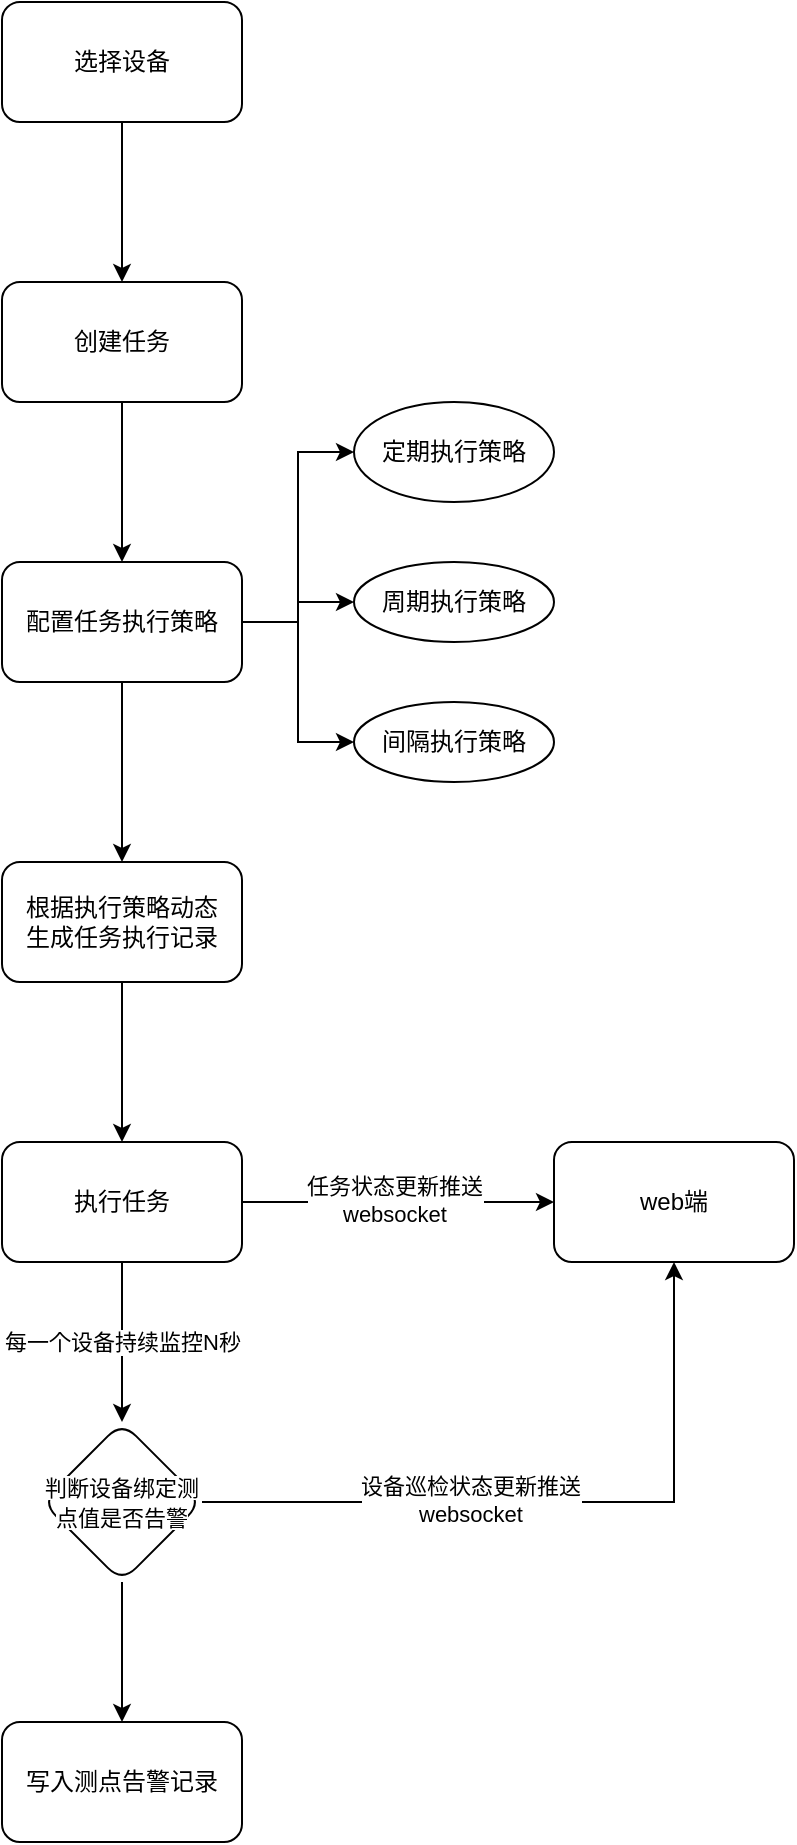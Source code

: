 <mxfile version="20.2.2" type="github">
  <diagram id="w0403fBSO4ZVD5nSPQlh" name="第 1 页">
    <mxGraphModel dx="932" dy="506" grid="1" gridSize="10" guides="1" tooltips="1" connect="1" arrows="1" fold="1" page="1" pageScale="1" pageWidth="827" pageHeight="1169" math="0" shadow="0">
      <root>
        <mxCell id="0" />
        <mxCell id="1" parent="0" />
        <mxCell id="2cQzLXGR86g6uBBES96R-3" value="" style="edgeStyle=orthogonalEdgeStyle;rounded=0;orthogonalLoop=1;jettySize=auto;html=1;" parent="1" source="2cQzLXGR86g6uBBES96R-1" target="2cQzLXGR86g6uBBES96R-2" edge="1">
          <mxGeometry relative="1" as="geometry" />
        </mxCell>
        <mxCell id="2cQzLXGR86g6uBBES96R-1" value="选择设备" style="rounded=1;whiteSpace=wrap;html=1;" parent="1" vertex="1">
          <mxGeometry x="294" y="70" width="120" height="60" as="geometry" />
        </mxCell>
        <mxCell id="2cQzLXGR86g6uBBES96R-5" value="" style="edgeStyle=orthogonalEdgeStyle;rounded=0;orthogonalLoop=1;jettySize=auto;html=1;" parent="1" source="2cQzLXGR86g6uBBES96R-2" target="2cQzLXGR86g6uBBES96R-4" edge="1">
          <mxGeometry relative="1" as="geometry" />
        </mxCell>
        <mxCell id="2cQzLXGR86g6uBBES96R-2" value="创建任务" style="whiteSpace=wrap;html=1;rounded=1;" parent="1" vertex="1">
          <mxGeometry x="294" y="210" width="120" height="60" as="geometry" />
        </mxCell>
        <mxCell id="2cQzLXGR86g6uBBES96R-7" value="" style="edgeStyle=orthogonalEdgeStyle;rounded=0;orthogonalLoop=1;jettySize=auto;html=1;" parent="1" source="2cQzLXGR86g6uBBES96R-4" target="2cQzLXGR86g6uBBES96R-6" edge="1">
          <mxGeometry relative="1" as="geometry" />
        </mxCell>
        <mxCell id="2cQzLXGR86g6uBBES96R-14" value="" style="edgeStyle=orthogonalEdgeStyle;rounded=0;orthogonalLoop=1;jettySize=auto;html=1;entryX=0;entryY=0.5;entryDx=0;entryDy=0;" parent="1" source="2cQzLXGR86g6uBBES96R-4" target="2cQzLXGR86g6uBBES96R-13" edge="1">
          <mxGeometry relative="1" as="geometry" />
        </mxCell>
        <mxCell id="2cQzLXGR86g6uBBES96R-16" value="" style="edgeStyle=orthogonalEdgeStyle;rounded=0;orthogonalLoop=1;jettySize=auto;html=1;" parent="1" source="2cQzLXGR86g6uBBES96R-4" target="2cQzLXGR86g6uBBES96R-15" edge="1">
          <mxGeometry relative="1" as="geometry" />
        </mxCell>
        <mxCell id="2cQzLXGR86g6uBBES96R-18" value="" style="edgeStyle=orthogonalEdgeStyle;rounded=0;orthogonalLoop=1;jettySize=auto;html=1;entryX=0;entryY=0.5;entryDx=0;entryDy=0;" parent="1" source="2cQzLXGR86g6uBBES96R-4" target="2cQzLXGR86g6uBBES96R-17" edge="1">
          <mxGeometry relative="1" as="geometry" />
        </mxCell>
        <mxCell id="2cQzLXGR86g6uBBES96R-4" value="配置任务执行策略" style="whiteSpace=wrap;html=1;rounded=1;" parent="1" vertex="1">
          <mxGeometry x="294" y="350" width="120" height="60" as="geometry" />
        </mxCell>
        <mxCell id="2cQzLXGR86g6uBBES96R-9" value="" style="edgeStyle=orthogonalEdgeStyle;rounded=0;orthogonalLoop=1;jettySize=auto;html=1;exitX=1;exitY=0.5;exitDx=0;exitDy=0;" parent="1" source="2cQzLXGR86g6uBBES96R-10" target="2cQzLXGR86g6uBBES96R-8" edge="1">
          <mxGeometry relative="1" as="geometry" />
        </mxCell>
        <mxCell id="2cQzLXGR86g6uBBES96R-12" value="任务状态更新推送&lt;br&gt;websocket" style="edgeLabel;html=1;align=center;verticalAlign=middle;resizable=0;points=[];" parent="2cQzLXGR86g6uBBES96R-9" vertex="1" connectable="0">
          <mxGeometry x="-0.025" y="1" relative="1" as="geometry">
            <mxPoint as="offset" />
          </mxGeometry>
        </mxCell>
        <mxCell id="2cQzLXGR86g6uBBES96R-11" value="" style="edgeStyle=orthogonalEdgeStyle;rounded=0;orthogonalLoop=1;jettySize=auto;html=1;" parent="1" source="2cQzLXGR86g6uBBES96R-6" target="2cQzLXGR86g6uBBES96R-10" edge="1">
          <mxGeometry relative="1" as="geometry" />
        </mxCell>
        <mxCell id="2cQzLXGR86g6uBBES96R-6" value="根据执行策略动态&lt;br&gt;生成任务执行记录" style="whiteSpace=wrap;html=1;rounded=1;" parent="1" vertex="1">
          <mxGeometry x="294" y="500" width="120" height="60" as="geometry" />
        </mxCell>
        <mxCell id="2cQzLXGR86g6uBBES96R-8" value="web端" style="whiteSpace=wrap;html=1;rounded=1;" parent="1" vertex="1">
          <mxGeometry x="570" y="640" width="120" height="60" as="geometry" />
        </mxCell>
        <mxCell id="IkSdyd2Y8k110zcRpa2T-4" value="" style="edgeStyle=orthogonalEdgeStyle;rounded=0;orthogonalLoop=1;jettySize=auto;html=1;" edge="1" parent="1" source="2cQzLXGR86g6uBBES96R-10" target="IkSdyd2Y8k110zcRpa2T-3">
          <mxGeometry relative="1" as="geometry" />
        </mxCell>
        <mxCell id="IkSdyd2Y8k110zcRpa2T-8" value="每一个设备持续监控N秒" style="edgeLabel;html=1;align=center;verticalAlign=middle;resizable=0;points=[];" vertex="1" connectable="0" parent="IkSdyd2Y8k110zcRpa2T-4">
          <mxGeometry relative="1" as="geometry">
            <mxPoint as="offset" />
          </mxGeometry>
        </mxCell>
        <mxCell id="2cQzLXGR86g6uBBES96R-10" value="执行任务" style="whiteSpace=wrap;html=1;rounded=1;" parent="1" vertex="1">
          <mxGeometry x="294" y="640" width="120" height="60" as="geometry" />
        </mxCell>
        <mxCell id="2cQzLXGR86g6uBBES96R-13" value="定期执行策略" style="ellipse;whiteSpace=wrap;html=1;rounded=1;" parent="1" vertex="1">
          <mxGeometry x="470" y="270" width="100" height="50" as="geometry" />
        </mxCell>
        <mxCell id="2cQzLXGR86g6uBBES96R-15" value="周期执行策略" style="ellipse;whiteSpace=wrap;html=1;rounded=1;" parent="1" vertex="1">
          <mxGeometry x="470" y="350" width="100" height="40" as="geometry" />
        </mxCell>
        <mxCell id="2cQzLXGR86g6uBBES96R-17" value="间隔执行策略" style="ellipse;whiteSpace=wrap;html=1;rounded=1;" parent="1" vertex="1">
          <mxGeometry x="470" y="420" width="100" height="40" as="geometry" />
        </mxCell>
        <mxCell id="2cQzLXGR86g6uBBES96R-20" value="写入测点告警记录" style="whiteSpace=wrap;html=1;rounded=1;" parent="1" vertex="1">
          <mxGeometry x="294" y="930" width="120" height="60" as="geometry" />
        </mxCell>
        <mxCell id="IkSdyd2Y8k110zcRpa2T-5" style="edgeStyle=orthogonalEdgeStyle;rounded=0;orthogonalLoop=1;jettySize=auto;html=1;exitX=0.5;exitY=1;exitDx=0;exitDy=0;entryX=0.5;entryY=0;entryDx=0;entryDy=0;" edge="1" parent="1" source="IkSdyd2Y8k110zcRpa2T-3" target="2cQzLXGR86g6uBBES96R-20">
          <mxGeometry relative="1" as="geometry" />
        </mxCell>
        <mxCell id="IkSdyd2Y8k110zcRpa2T-6" style="edgeStyle=orthogonalEdgeStyle;rounded=0;orthogonalLoop=1;jettySize=auto;html=1;exitX=1;exitY=0.5;exitDx=0;exitDy=0;entryX=0.5;entryY=1;entryDx=0;entryDy=0;" edge="1" parent="1" source="IkSdyd2Y8k110zcRpa2T-3" target="2cQzLXGR86g6uBBES96R-8">
          <mxGeometry relative="1" as="geometry" />
        </mxCell>
        <mxCell id="IkSdyd2Y8k110zcRpa2T-9" value="设备巡检状态更新推送&lt;br&gt;websocket" style="edgeLabel;html=1;align=center;verticalAlign=middle;resizable=0;points=[];" vertex="1" connectable="0" parent="IkSdyd2Y8k110zcRpa2T-6">
          <mxGeometry x="-0.25" y="1" relative="1" as="geometry">
            <mxPoint as="offset" />
          </mxGeometry>
        </mxCell>
        <mxCell id="IkSdyd2Y8k110zcRpa2T-3" value="&lt;span style=&quot;font-size: 11px; background-color: rgb(255, 255, 255);&quot;&gt;判断设备绑定测点值是否告警&lt;/span&gt;" style="rhombus;whiteSpace=wrap;html=1;rounded=1;" vertex="1" parent="1">
          <mxGeometry x="314" y="780" width="80" height="80" as="geometry" />
        </mxCell>
      </root>
    </mxGraphModel>
  </diagram>
</mxfile>
